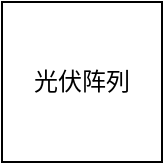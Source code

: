 <mxfile version="24.4.10" type="github">
  <diagram id="P4hrTo7IcWHyGJP2rmx5" name="第 1 页">
    <mxGraphModel dx="1187" dy="920" grid="1" gridSize="10" guides="1" tooltips="1" connect="1" arrows="1" fold="1" page="1" pageScale="1" pageWidth="827" pageHeight="1169" math="0" shadow="0">
      <root>
        <mxCell id="0" />
        <mxCell id="1" parent="0" />
        <mxCell id="E1CRUq7AF78-fiV12XuH-1" value="光伏阵列" style="whiteSpace=wrap;html=1;aspect=fixed;" vertex="1" parent="1">
          <mxGeometry x="130" y="120" width="80" height="80" as="geometry" />
        </mxCell>
      </root>
    </mxGraphModel>
  </diagram>
</mxfile>
